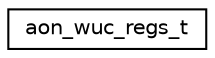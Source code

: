 digraph "Graphical Class Hierarchy"
{
 // LATEX_PDF_SIZE
  edge [fontname="Helvetica",fontsize="10",labelfontname="Helvetica",labelfontsize="10"];
  node [fontname="Helvetica",fontsize="10",shape=record];
  rankdir="LR";
  Node0 [label="aon_wuc_regs_t",height=0.2,width=0.4,color="black", fillcolor="white", style="filled",URL="$structaon__wuc__regs__t.html",tooltip="AON_WUC registers."];
}
